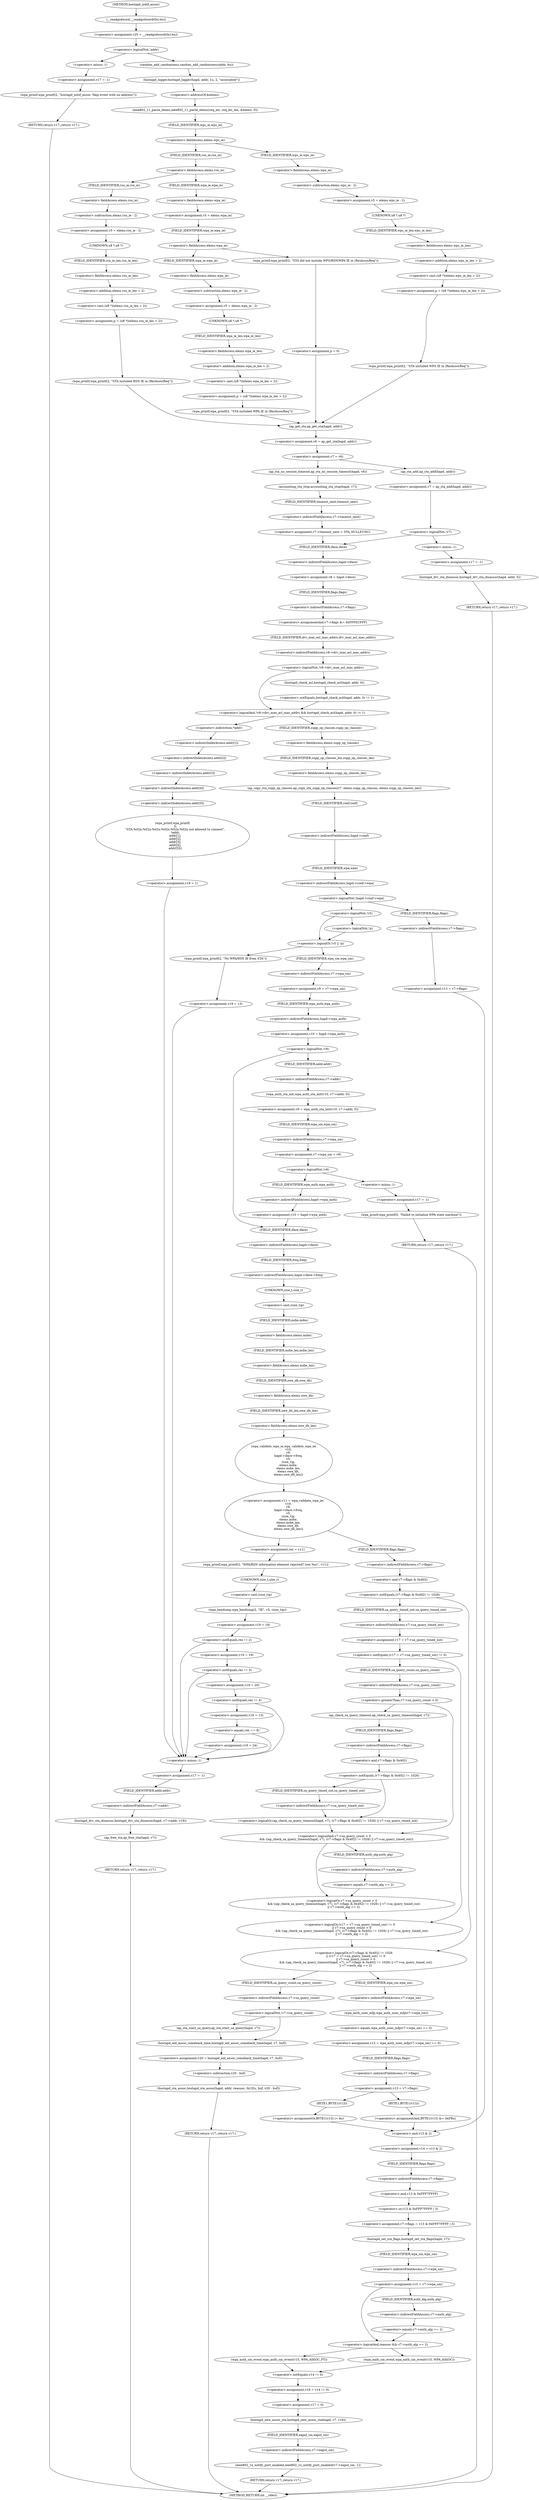 digraph hostapd_notif_assoc {  
"1000148" [label = "(<operator>.assignment,v25 = __readgsdword(0x14u))" ]
"1000150" [label = "(__readgsdword,__readgsdword(0x14u))" ]
"1000153" [label = "(<operator>.logicalNot,!addr)" ]
"1000156" [label = "(<operator>.assignment,v17 = -1)" ]
"1000158" [label = "(<operator>.minus,-1)" ]
"1000160" [label = "(wpa_printf,wpa_printf(2, \"hostapd_notif_assoc: Skip event with no address\"))" ]
"1000163" [label = "(RETURN,return v17;,return v17;)" ]
"1000165" [label = "(random_add_randomness,random_add_randomness(addr, 6u))" ]
"1000168" [label = "(hostapd_logger,hostapd_logger(hapd, addr, 1u, 2, \"associated\"))" ]
"1000174" [label = "(ieee802_11_parse_elems,ieee802_11_parse_elems(req_ies, req_ies_len, &elems, 0))" ]
"1000177" [label = "(<operator>.addressOf,&elems)" ]
"1000181" [label = "(<operator>.fieldAccess,elems.wps_ie)" ]
"1000183" [label = "(FIELD_IDENTIFIER,wps_ie,wps_ie)" ]
"1000185" [label = "(<operator>.assignment,v5 = elems.wps_ie - 2)" ]
"1000187" [label = "(<operator>.subtraction,elems.wps_ie - 2)" ]
"1000188" [label = "(<operator>.fieldAccess,elems.wps_ie)" ]
"1000190" [label = "(FIELD_IDENTIFIER,wps_ie,wps_ie)" ]
"1000192" [label = "(<operator>.assignment,p = (u8 *)(elems.wps_ie_len + 2))" ]
"1000194" [label = "(<operator>.cast,(u8 *)(elems.wps_ie_len + 2))" ]
"1000195" [label = "(UNKNOWN,u8 *,u8 *)" ]
"1000196" [label = "(<operator>.addition,elems.wps_ie_len + 2)" ]
"1000197" [label = "(<operator>.fieldAccess,elems.wps_ie_len)" ]
"1000199" [label = "(FIELD_IDENTIFIER,wps_ie_len,wps_ie_len)" ]
"1000201" [label = "(wpa_printf,wpa_printf(2, \"STA included WPS IE in (Re)AssocReq\"))" ]
"1000206" [label = "(<operator>.fieldAccess,elems.rsn_ie)" ]
"1000208" [label = "(FIELD_IDENTIFIER,rsn_ie,rsn_ie)" ]
"1000210" [label = "(<operator>.assignment,v5 = elems.rsn_ie - 2)" ]
"1000212" [label = "(<operator>.subtraction,elems.rsn_ie - 2)" ]
"1000213" [label = "(<operator>.fieldAccess,elems.rsn_ie)" ]
"1000215" [label = "(FIELD_IDENTIFIER,rsn_ie,rsn_ie)" ]
"1000217" [label = "(<operator>.assignment,p = (u8 *)(elems.rsn_ie_len + 2))" ]
"1000219" [label = "(<operator>.cast,(u8 *)(elems.rsn_ie_len + 2))" ]
"1000220" [label = "(UNKNOWN,u8 *,u8 *)" ]
"1000221" [label = "(<operator>.addition,elems.rsn_ie_len + 2)" ]
"1000222" [label = "(<operator>.fieldAccess,elems.rsn_ie_len)" ]
"1000224" [label = "(FIELD_IDENTIFIER,rsn_ie_len,rsn_ie_len)" ]
"1000226" [label = "(wpa_printf,wpa_printf(2, \"STA included RSN IE in (Re)AssocReq\"))" ]
"1000231" [label = "(<operator>.assignment,v5 = elems.wpa_ie)" ]
"1000233" [label = "(<operator>.fieldAccess,elems.wpa_ie)" ]
"1000235" [label = "(FIELD_IDENTIFIER,wpa_ie,wpa_ie)" ]
"1000237" [label = "(<operator>.fieldAccess,elems.wpa_ie)" ]
"1000239" [label = "(FIELD_IDENTIFIER,wpa_ie,wpa_ie)" ]
"1000241" [label = "(<operator>.assignment,v5 = elems.wpa_ie - 2)" ]
"1000243" [label = "(<operator>.subtraction,elems.wpa_ie - 2)" ]
"1000244" [label = "(<operator>.fieldAccess,elems.wpa_ie)" ]
"1000246" [label = "(FIELD_IDENTIFIER,wpa_ie,wpa_ie)" ]
"1000248" [label = "(<operator>.assignment,p = (u8 *)(elems.wpa_ie_len + 2))" ]
"1000250" [label = "(<operator>.cast,(u8 *)(elems.wpa_ie_len + 2))" ]
"1000251" [label = "(UNKNOWN,u8 *,u8 *)" ]
"1000252" [label = "(<operator>.addition,elems.wpa_ie_len + 2)" ]
"1000253" [label = "(<operator>.fieldAccess,elems.wpa_ie_len)" ]
"1000255" [label = "(FIELD_IDENTIFIER,wpa_ie_len,wpa_ie_len)" ]
"1000257" [label = "(wpa_printf,wpa_printf(2, \"STA included WPA IE in (Re)AssocReq\"))" ]
"1000262" [label = "(wpa_printf,wpa_printf(2, \"STA did not include WPS/RSN/WPA IE in (Re)AssocReq\"))" ]
"1000265" [label = "(<operator>.assignment,p = 0)" ]
"1000268" [label = "(<operator>.assignment,v6 = ap_get_sta(hapd, addr))" ]
"1000270" [label = "(ap_get_sta,ap_get_sta(hapd, addr))" ]
"1000273" [label = "(<operator>.assignment,v7 = v6)" ]
"1000279" [label = "(ap_sta_no_session_timeout,ap_sta_no_session_timeout(hapd, v6))" ]
"1000282" [label = "(accounting_sta_stop,accounting_sta_stop(hapd, v7))" ]
"1000285" [label = "(<operator>.assignment,v7->timeout_next = STA_NULLFUNC)" ]
"1000286" [label = "(<operator>.indirectFieldAccess,v7->timeout_next)" ]
"1000288" [label = "(FIELD_IDENTIFIER,timeout_next,timeout_next)" ]
"1000292" [label = "(<operator>.assignment,v7 = ap_sta_add(hapd, addr))" ]
"1000294" [label = "(ap_sta_add,ap_sta_add(hapd, addr))" ]
"1000298" [label = "(<operator>.logicalNot,!v7)" ]
"1000301" [label = "(<operator>.assignment,v17 = -1)" ]
"1000303" [label = "(<operator>.minus,-1)" ]
"1000305" [label = "(hostapd_drv_sta_disassoc,hostapd_drv_sta_disassoc(hapd, addr, 5))" ]
"1000309" [label = "(RETURN,return v17;,return v17;)" ]
"1000311" [label = "(<operator>.assignment,v8 = hapd->iface)" ]
"1000313" [label = "(<operator>.indirectFieldAccess,hapd->iface)" ]
"1000315" [label = "(FIELD_IDENTIFIER,iface,iface)" ]
"1000316" [label = "(<operators>.assignmentAnd,v7->flags &= 0xFFFECFFF)" ]
"1000317" [label = "(<operator>.indirectFieldAccess,v7->flags)" ]
"1000319" [label = "(FIELD_IDENTIFIER,flags,flags)" ]
"1000322" [label = "(<operator>.logicalAnd,!v8->drv_max_acl_mac_addrs && hostapd_check_acl(hapd, addr, 0) != 1)" ]
"1000323" [label = "(<operator>.logicalNot,!v8->drv_max_acl_mac_addrs)" ]
"1000324" [label = "(<operator>.indirectFieldAccess,v8->drv_max_acl_mac_addrs)" ]
"1000326" [label = "(FIELD_IDENTIFIER,drv_max_acl_mac_addrs,drv_max_acl_mac_addrs)" ]
"1000327" [label = "(<operator>.notEquals,hostapd_check_acl(hapd, addr, 0) != 1)" ]
"1000328" [label = "(hostapd_check_acl,hostapd_check_acl(hapd, addr, 0))" ]
"1000334" [label = "(wpa_printf,wpa_printf(\n      3,\n      \"STA %02x:%02x:%02x:%02x:%02x:%02x not allowed to connect\",\n      *addr,\n      addr[1],\n      addr[2],\n      addr[3],\n      addr[4],\n      addr[5]))" ]
"1000337" [label = "(<operator>.indirection,*addr)" ]
"1000339" [label = "(<operator>.indirectIndexAccess,addr[1])" ]
"1000342" [label = "(<operator>.indirectIndexAccess,addr[2])" ]
"1000345" [label = "(<operator>.indirectIndexAccess,addr[3])" ]
"1000348" [label = "(<operator>.indirectIndexAccess,addr[4])" ]
"1000351" [label = "(<operator>.indirectIndexAccess,addr[5])" ]
"1000354" [label = "(<operator>.assignment,v19 = 1)" ]
"1000358" [label = "(<operator>.assignment,v17 = -1)" ]
"1000360" [label = "(<operator>.minus,-1)" ]
"1000362" [label = "(hostapd_drv_sta_disassoc,hostapd_drv_sta_disassoc(hapd, v7->addr, v19))" ]
"1000364" [label = "(<operator>.indirectFieldAccess,v7->addr)" ]
"1000366" [label = "(FIELD_IDENTIFIER,addr,addr)" ]
"1000368" [label = "(ap_free_sta,ap_free_sta(hapd, v7))" ]
"1000371" [label = "(RETURN,return v17;,return v17;)" ]
"1000373" [label = "(ap_copy_sta_supp_op_classes,ap_copy_sta_supp_op_classes(v7, elems.supp_op_classes, elems.supp_op_classes_len))" ]
"1000375" [label = "(<operator>.fieldAccess,elems.supp_op_classes)" ]
"1000377" [label = "(FIELD_IDENTIFIER,supp_op_classes,supp_op_classes)" ]
"1000378" [label = "(<operator>.fieldAccess,elems.supp_op_classes_len)" ]
"1000380" [label = "(FIELD_IDENTIFIER,supp_op_classes_len,supp_op_classes_len)" ]
"1000382" [label = "(<operator>.logicalNot,!hapd->conf->wpa)" ]
"1000383" [label = "(<operator>.indirectFieldAccess,hapd->conf->wpa)" ]
"1000384" [label = "(<operator>.indirectFieldAccess,hapd->conf)" ]
"1000386" [label = "(FIELD_IDENTIFIER,conf,conf)" ]
"1000387" [label = "(FIELD_IDENTIFIER,wpa,wpa)" ]
"1000389" [label = "(<operator>.assignment,v13 = v7->flags)" ]
"1000391" [label = "(<operator>.indirectFieldAccess,v7->flags)" ]
"1000393" [label = "(FIELD_IDENTIFIER,flags,flags)" ]
"1000395" [label = "(<operator>.assignment,v14 = v13 & 2)" ]
"1000397" [label = "(<operator>.and,v13 & 2)" ]
"1000400" [label = "(<operator>.assignment,v7->flags = v13 & 0xFFF7FFFF | 3)" ]
"1000401" [label = "(<operator>.indirectFieldAccess,v7->flags)" ]
"1000403" [label = "(FIELD_IDENTIFIER,flags,flags)" ]
"1000404" [label = "(<operator>.or,v13 & 0xFFF7FFFF | 3)" ]
"1000405" [label = "(<operator>.and,v13 & 0xFFF7FFFF)" ]
"1000409" [label = "(hostapd_set_sta_flags,hostapd_set_sta_flags(hapd, v7))" ]
"1000412" [label = "(<operator>.assignment,v15 = v7->wpa_sm)" ]
"1000414" [label = "(<operator>.indirectFieldAccess,v7->wpa_sm)" ]
"1000416" [label = "(FIELD_IDENTIFIER,wpa_sm,wpa_sm)" ]
"1000418" [label = "(<operator>.logicalAnd,reassoc && v7->auth_alg == 2)" ]
"1000420" [label = "(<operator>.equals,v7->auth_alg == 2)" ]
"1000421" [label = "(<operator>.indirectFieldAccess,v7->auth_alg)" ]
"1000423" [label = "(FIELD_IDENTIFIER,auth_alg,auth_alg)" ]
"1000425" [label = "(wpa_auth_sm_event,wpa_auth_sm_event(v15, WPA_ASSOC_FT))" ]
"1000429" [label = "(wpa_auth_sm_event,wpa_auth_sm_event(v15, WPA_ASSOC))" ]
"1000432" [label = "(<operator>.assignment,v16 = v14 != 0)" ]
"1000434" [label = "(<operator>.notEquals,v14 != 0)" ]
"1000437" [label = "(<operator>.assignment,v17 = 0)" ]
"1000440" [label = "(hostapd_new_assoc_sta,hostapd_new_assoc_sta(hapd, v7, v16))" ]
"1000444" [label = "(ieee802_1x_notify_port_enabled,ieee802_1x_notify_port_enabled(v7->eapol_sm, 1))" ]
"1000445" [label = "(<operator>.indirectFieldAccess,v7->eapol_sm)" ]
"1000447" [label = "(FIELD_IDENTIFIER,eapol_sm,eapol_sm)" ]
"1000449" [label = "(RETURN,return v17;,return v17;)" ]
"1000452" [label = "(<operator>.logicalOr,!v5 || !p)" ]
"1000453" [label = "(<operator>.logicalNot,!v5)" ]
"1000455" [label = "(<operator>.logicalNot,!p)" ]
"1000458" [label = "(wpa_printf,wpa_printf(2, \"No WPA/RSN IE from STA\"))" ]
"1000461" [label = "(<operator>.assignment,v19 = 13)" ]
"1000465" [label = "(<operator>.assignment,v9 = v7->wpa_sm)" ]
"1000467" [label = "(<operator>.indirectFieldAccess,v7->wpa_sm)" ]
"1000469" [label = "(FIELD_IDENTIFIER,wpa_sm,wpa_sm)" ]
"1000470" [label = "(<operator>.assignment,v10 = hapd->wpa_auth)" ]
"1000472" [label = "(<operator>.indirectFieldAccess,hapd->wpa_auth)" ]
"1000474" [label = "(FIELD_IDENTIFIER,wpa_auth,wpa_auth)" ]
"1000476" [label = "(<operator>.logicalNot,!v9)" ]
"1000479" [label = "(<operator>.assignment,v9 = wpa_auth_sta_init(v10, v7->addr, 0))" ]
"1000481" [label = "(wpa_auth_sta_init,wpa_auth_sta_init(v10, v7->addr, 0))" ]
"1000483" [label = "(<operator>.indirectFieldAccess,v7->addr)" ]
"1000485" [label = "(FIELD_IDENTIFIER,addr,addr)" ]
"1000487" [label = "(<operator>.assignment,v7->wpa_sm = v9)" ]
"1000488" [label = "(<operator>.indirectFieldAccess,v7->wpa_sm)" ]
"1000490" [label = "(FIELD_IDENTIFIER,wpa_sm,wpa_sm)" ]
"1000493" [label = "(<operator>.logicalNot,!v9)" ]
"1000496" [label = "(<operator>.assignment,v17 = -1)" ]
"1000498" [label = "(<operator>.minus,-1)" ]
"1000500" [label = "(wpa_printf,wpa_printf(5, \"Failed to initialize WPA state machine\"))" ]
"1000503" [label = "(RETURN,return v17;,return v17;)" ]
"1000505" [label = "(<operator>.assignment,v10 = hapd->wpa_auth)" ]
"1000507" [label = "(<operator>.indirectFieldAccess,hapd->wpa_auth)" ]
"1000509" [label = "(FIELD_IDENTIFIER,wpa_auth,wpa_auth)" ]
"1000510" [label = "(<operator>.assignment,v11 = wpa_validate_wpa_ie(\n          v10,\n          v9,\n          hapd->iface->freq,\n          v5,\n          (size_t)p,\n          elems.mdie,\n          elems.mdie_len,\n          elems.owe_dh,\n          elems.owe_dh_len))" ]
"1000512" [label = "(wpa_validate_wpa_ie,wpa_validate_wpa_ie(\n          v10,\n          v9,\n          hapd->iface->freq,\n          v5,\n          (size_t)p,\n          elems.mdie,\n          elems.mdie_len,\n          elems.owe_dh,\n          elems.owe_dh_len))" ]
"1000515" [label = "(<operator>.indirectFieldAccess,hapd->iface->freq)" ]
"1000516" [label = "(<operator>.indirectFieldAccess,hapd->iface)" ]
"1000518" [label = "(FIELD_IDENTIFIER,iface,iface)" ]
"1000519" [label = "(FIELD_IDENTIFIER,freq,freq)" ]
"1000521" [label = "(<operator>.cast,(size_t)p)" ]
"1000522" [label = "(UNKNOWN,size_t,size_t)" ]
"1000524" [label = "(<operator>.fieldAccess,elems.mdie)" ]
"1000526" [label = "(FIELD_IDENTIFIER,mdie,mdie)" ]
"1000527" [label = "(<operator>.fieldAccess,elems.mdie_len)" ]
"1000529" [label = "(FIELD_IDENTIFIER,mdie_len,mdie_len)" ]
"1000530" [label = "(<operator>.fieldAccess,elems.owe_dh)" ]
"1000532" [label = "(FIELD_IDENTIFIER,owe_dh,owe_dh)" ]
"1000533" [label = "(<operator>.fieldAccess,elems.owe_dh_len)" ]
"1000535" [label = "(FIELD_IDENTIFIER,owe_dh_len,owe_dh_len)" ]
"1000539" [label = "(<operator>.assignment,res = v11)" ]
"1000542" [label = "(wpa_printf,wpa_printf(2, \"WPA/RSN information element rejected? (res %u)\", v11))" ]
"1000546" [label = "(wpa_hexdump,wpa_hexdump(2, \"IE\", v5, (size_t)p))" ]
"1000550" [label = "(<operator>.cast,(size_t)p)" ]
"1000551" [label = "(UNKNOWN,size_t,size_t)" ]
"1000553" [label = "(<operator>.assignment,v19 = 18)" ]
"1000557" [label = "(<operator>.notEquals,res != 2)" ]
"1000561" [label = "(<operator>.assignment,v19 = 19)" ]
"1000565" [label = "(<operator>.notEquals,res != 3)" ]
"1000569" [label = "(<operator>.assignment,v19 = 20)" ]
"1000573" [label = "(<operator>.notEquals,res != 4)" ]
"1000577" [label = "(<operator>.assignment,v19 = 13)" ]
"1000581" [label = "(<operator>.equals,res == 8)" ]
"1000584" [label = "(<operator>.assignment,v19 = 24)" ]
"1000589" [label = "(<operator>.logicalOr,(v7->flags & 0x402) != 1026\n    || (v17 = v7->sa_query_timed_out) != 0\n    || v7->sa_query_count > 0\n    && ((ap_check_sa_query_timeout(hapd, v7), (v7->flags & 0x402) != 1026) || v7->sa_query_timed_out)\n    || v7->auth_alg == 2)" ]
"1000590" [label = "(<operator>.notEquals,(v7->flags & 0x402) != 1026)" ]
"1000591" [label = "(<operator>.and,v7->flags & 0x402)" ]
"1000592" [label = "(<operator>.indirectFieldAccess,v7->flags)" ]
"1000594" [label = "(FIELD_IDENTIFIER,flags,flags)" ]
"1000597" [label = "(<operator>.logicalOr,(v17 = v7->sa_query_timed_out) != 0\n    || v7->sa_query_count > 0\n    && ((ap_check_sa_query_timeout(hapd, v7), (v7->flags & 0x402) != 1026) || v7->sa_query_timed_out)\n    || v7->auth_alg == 2)" ]
"1000598" [label = "(<operator>.notEquals,(v17 = v7->sa_query_timed_out) != 0)" ]
"1000599" [label = "(<operator>.assignment,v17 = v7->sa_query_timed_out)" ]
"1000601" [label = "(<operator>.indirectFieldAccess,v7->sa_query_timed_out)" ]
"1000603" [label = "(FIELD_IDENTIFIER,sa_query_timed_out,sa_query_timed_out)" ]
"1000605" [label = "(<operator>.logicalOr,v7->sa_query_count > 0\n    && ((ap_check_sa_query_timeout(hapd, v7), (v7->flags & 0x402) != 1026) || v7->sa_query_timed_out)\n    || v7->auth_alg == 2)" ]
"1000606" [label = "(<operator>.logicalAnd,v7->sa_query_count > 0\n    && ((ap_check_sa_query_timeout(hapd, v7), (v7->flags & 0x402) != 1026) || v7->sa_query_timed_out))" ]
"1000607" [label = "(<operator>.greaterThan,v7->sa_query_count > 0)" ]
"1000608" [label = "(<operator>.indirectFieldAccess,v7->sa_query_count)" ]
"1000610" [label = "(FIELD_IDENTIFIER,sa_query_count,sa_query_count)" ]
"1000612" [label = "(<operator>.logicalOr,(ap_check_sa_query_timeout(hapd, v7), (v7->flags & 0x402) != 1026) || v7->sa_query_timed_out)" ]
"1000614" [label = "(ap_check_sa_query_timeout,ap_check_sa_query_timeout(hapd, v7))" ]
"1000617" [label = "(<operator>.notEquals,(v7->flags & 0x402) != 1026)" ]
"1000618" [label = "(<operator>.and,v7->flags & 0x402)" ]
"1000619" [label = "(<operator>.indirectFieldAccess,v7->flags)" ]
"1000621" [label = "(FIELD_IDENTIFIER,flags,flags)" ]
"1000624" [label = "(<operator>.indirectFieldAccess,v7->sa_query_timed_out)" ]
"1000626" [label = "(FIELD_IDENTIFIER,sa_query_timed_out,sa_query_timed_out)" ]
"1000627" [label = "(<operator>.equals,v7->auth_alg == 2)" ]
"1000628" [label = "(<operator>.indirectFieldAccess,v7->auth_alg)" ]
"1000630" [label = "(FIELD_IDENTIFIER,auth_alg,auth_alg)" ]
"1000633" [label = "(<operator>.assignment,v12 = wpa_auth_uses_mfp(v7->wpa_sm) == 0)" ]
"1000635" [label = "(<operator>.equals,wpa_auth_uses_mfp(v7->wpa_sm) == 0)" ]
"1000636" [label = "(wpa_auth_uses_mfp,wpa_auth_uses_mfp(v7->wpa_sm))" ]
"1000637" [label = "(<operator>.indirectFieldAccess,v7->wpa_sm)" ]
"1000639" [label = "(FIELD_IDENTIFIER,wpa_sm,wpa_sm)" ]
"1000641" [label = "(<operator>.assignment,v13 = v7->flags)" ]
"1000643" [label = "(<operator>.indirectFieldAccess,v7->flags)" ]
"1000645" [label = "(FIELD_IDENTIFIER,flags,flags)" ]
"1000648" [label = "(<operators>.assignmentAnd,BYTE1(v13) &= 0xFBu)" ]
"1000649" [label = "(BYTE1,BYTE1(v13))" ]
"1000653" [label = "(<operators>.assignmentOr,BYTE1(v13) |= 4u)" ]
"1000654" [label = "(BYTE1,BYTE1(v13))" ]
"1000659" [label = "(<operator>.logicalNot,!v7->sa_query_count)" ]
"1000660" [label = "(<operator>.indirectFieldAccess,v7->sa_query_count)" ]
"1000662" [label = "(FIELD_IDENTIFIER,sa_query_count,sa_query_count)" ]
"1000663" [label = "(ap_sta_start_sa_query,ap_sta_start_sa_query(hapd, v7))" ]
"1000666" [label = "(<operator>.assignment,v20 = hostapd_eid_assoc_comeback_time(hapd, v7, buf))" ]
"1000668" [label = "(hostapd_eid_assoc_comeback_time,hostapd_eid_assoc_comeback_time(hapd, v7, buf))" ]
"1000672" [label = "(hostapd_sta_assoc,hostapd_sta_assoc(hapd, addr, reassoc, 0x1Eu, buf, v20 - buf))" ]
"1000678" [label = "(<operator>.subtraction,v20 - buf)" ]
"1000681" [label = "(RETURN,return v17;,return v17;)" ]
"1000121" [label = "(METHOD,hostapd_notif_assoc)" ]
"1000683" [label = "(METHOD_RETURN,int __cdecl)" ]
  "1000148" -> "1000153" 
  "1000150" -> "1000148" 
  "1000153" -> "1000158" 
  "1000153" -> "1000165" 
  "1000156" -> "1000160" 
  "1000158" -> "1000156" 
  "1000160" -> "1000163" 
  "1000163" -> "1000683" 
  "1000165" -> "1000168" 
  "1000168" -> "1000177" 
  "1000174" -> "1000183" 
  "1000177" -> "1000174" 
  "1000181" -> "1000190" 
  "1000181" -> "1000208" 
  "1000183" -> "1000181" 
  "1000185" -> "1000195" 
  "1000187" -> "1000185" 
  "1000188" -> "1000187" 
  "1000190" -> "1000188" 
  "1000192" -> "1000201" 
  "1000194" -> "1000192" 
  "1000195" -> "1000199" 
  "1000196" -> "1000194" 
  "1000197" -> "1000196" 
  "1000199" -> "1000197" 
  "1000201" -> "1000270" 
  "1000206" -> "1000215" 
  "1000206" -> "1000235" 
  "1000208" -> "1000206" 
  "1000210" -> "1000220" 
  "1000212" -> "1000210" 
  "1000213" -> "1000212" 
  "1000215" -> "1000213" 
  "1000217" -> "1000226" 
  "1000219" -> "1000217" 
  "1000220" -> "1000224" 
  "1000221" -> "1000219" 
  "1000222" -> "1000221" 
  "1000224" -> "1000222" 
  "1000226" -> "1000270" 
  "1000231" -> "1000239" 
  "1000233" -> "1000231" 
  "1000235" -> "1000233" 
  "1000237" -> "1000246" 
  "1000237" -> "1000262" 
  "1000239" -> "1000237" 
  "1000241" -> "1000251" 
  "1000243" -> "1000241" 
  "1000244" -> "1000243" 
  "1000246" -> "1000244" 
  "1000248" -> "1000257" 
  "1000250" -> "1000248" 
  "1000251" -> "1000255" 
  "1000252" -> "1000250" 
  "1000253" -> "1000252" 
  "1000255" -> "1000253" 
  "1000257" -> "1000270" 
  "1000262" -> "1000265" 
  "1000265" -> "1000270" 
  "1000268" -> "1000273" 
  "1000270" -> "1000268" 
  "1000273" -> "1000279" 
  "1000273" -> "1000294" 
  "1000279" -> "1000282" 
  "1000282" -> "1000288" 
  "1000285" -> "1000315" 
  "1000286" -> "1000285" 
  "1000288" -> "1000286" 
  "1000292" -> "1000298" 
  "1000294" -> "1000292" 
  "1000298" -> "1000303" 
  "1000298" -> "1000315" 
  "1000301" -> "1000305" 
  "1000303" -> "1000301" 
  "1000305" -> "1000309" 
  "1000309" -> "1000683" 
  "1000311" -> "1000319" 
  "1000313" -> "1000311" 
  "1000315" -> "1000313" 
  "1000316" -> "1000326" 
  "1000317" -> "1000316" 
  "1000319" -> "1000317" 
  "1000322" -> "1000337" 
  "1000322" -> "1000377" 
  "1000323" -> "1000322" 
  "1000323" -> "1000328" 
  "1000324" -> "1000323" 
  "1000326" -> "1000324" 
  "1000327" -> "1000322" 
  "1000328" -> "1000327" 
  "1000334" -> "1000354" 
  "1000337" -> "1000339" 
  "1000339" -> "1000342" 
  "1000342" -> "1000345" 
  "1000345" -> "1000348" 
  "1000348" -> "1000351" 
  "1000351" -> "1000334" 
  "1000354" -> "1000360" 
  "1000358" -> "1000366" 
  "1000360" -> "1000358" 
  "1000362" -> "1000368" 
  "1000364" -> "1000362" 
  "1000366" -> "1000364" 
  "1000368" -> "1000371" 
  "1000371" -> "1000683" 
  "1000373" -> "1000386" 
  "1000375" -> "1000380" 
  "1000377" -> "1000375" 
  "1000378" -> "1000373" 
  "1000380" -> "1000378" 
  "1000382" -> "1000393" 
  "1000382" -> "1000453" 
  "1000383" -> "1000382" 
  "1000384" -> "1000387" 
  "1000386" -> "1000384" 
  "1000387" -> "1000383" 
  "1000389" -> "1000397" 
  "1000391" -> "1000389" 
  "1000393" -> "1000391" 
  "1000395" -> "1000403" 
  "1000397" -> "1000395" 
  "1000400" -> "1000409" 
  "1000401" -> "1000405" 
  "1000403" -> "1000401" 
  "1000404" -> "1000400" 
  "1000405" -> "1000404" 
  "1000409" -> "1000416" 
  "1000412" -> "1000418" 
  "1000412" -> "1000423" 
  "1000414" -> "1000412" 
  "1000416" -> "1000414" 
  "1000418" -> "1000425" 
  "1000418" -> "1000429" 
  "1000420" -> "1000418" 
  "1000421" -> "1000420" 
  "1000423" -> "1000421" 
  "1000425" -> "1000434" 
  "1000429" -> "1000434" 
  "1000432" -> "1000437" 
  "1000434" -> "1000432" 
  "1000437" -> "1000440" 
  "1000440" -> "1000447" 
  "1000444" -> "1000449" 
  "1000445" -> "1000444" 
  "1000447" -> "1000445" 
  "1000449" -> "1000683" 
  "1000452" -> "1000458" 
  "1000452" -> "1000469" 
  "1000453" -> "1000452" 
  "1000453" -> "1000455" 
  "1000455" -> "1000452" 
  "1000458" -> "1000461" 
  "1000461" -> "1000360" 
  "1000465" -> "1000474" 
  "1000467" -> "1000465" 
  "1000469" -> "1000467" 
  "1000470" -> "1000476" 
  "1000472" -> "1000470" 
  "1000474" -> "1000472" 
  "1000476" -> "1000485" 
  "1000476" -> "1000518" 
  "1000479" -> "1000490" 
  "1000481" -> "1000479" 
  "1000483" -> "1000481" 
  "1000485" -> "1000483" 
  "1000487" -> "1000493" 
  "1000488" -> "1000487" 
  "1000490" -> "1000488" 
  "1000493" -> "1000498" 
  "1000493" -> "1000509" 
  "1000496" -> "1000500" 
  "1000498" -> "1000496" 
  "1000500" -> "1000503" 
  "1000503" -> "1000683" 
  "1000505" -> "1000518" 
  "1000507" -> "1000505" 
  "1000509" -> "1000507" 
  "1000510" -> "1000539" 
  "1000510" -> "1000594" 
  "1000512" -> "1000510" 
  "1000515" -> "1000522" 
  "1000516" -> "1000519" 
  "1000518" -> "1000516" 
  "1000519" -> "1000515" 
  "1000521" -> "1000526" 
  "1000522" -> "1000521" 
  "1000524" -> "1000529" 
  "1000526" -> "1000524" 
  "1000527" -> "1000532" 
  "1000529" -> "1000527" 
  "1000530" -> "1000535" 
  "1000532" -> "1000530" 
  "1000533" -> "1000512" 
  "1000535" -> "1000533" 
  "1000539" -> "1000542" 
  "1000542" -> "1000551" 
  "1000546" -> "1000553" 
  "1000550" -> "1000546" 
  "1000551" -> "1000550" 
  "1000553" -> "1000557" 
  "1000557" -> "1000561" 
  "1000557" -> "1000360" 
  "1000561" -> "1000565" 
  "1000565" -> "1000569" 
  "1000565" -> "1000360" 
  "1000569" -> "1000573" 
  "1000573" -> "1000577" 
  "1000573" -> "1000360" 
  "1000577" -> "1000581" 
  "1000581" -> "1000584" 
  "1000581" -> "1000360" 
  "1000584" -> "1000360" 
  "1000589" -> "1000639" 
  "1000589" -> "1000662" 
  "1000590" -> "1000589" 
  "1000590" -> "1000603" 
  "1000591" -> "1000590" 
  "1000592" -> "1000591" 
  "1000594" -> "1000592" 
  "1000597" -> "1000589" 
  "1000598" -> "1000597" 
  "1000598" -> "1000610" 
  "1000599" -> "1000598" 
  "1000601" -> "1000599" 
  "1000603" -> "1000601" 
  "1000605" -> "1000597" 
  "1000606" -> "1000605" 
  "1000606" -> "1000630" 
  "1000607" -> "1000606" 
  "1000607" -> "1000614" 
  "1000608" -> "1000607" 
  "1000610" -> "1000608" 
  "1000612" -> "1000606" 
  "1000614" -> "1000621" 
  "1000617" -> "1000612" 
  "1000617" -> "1000626" 
  "1000618" -> "1000617" 
  "1000619" -> "1000618" 
  "1000621" -> "1000619" 
  "1000624" -> "1000612" 
  "1000626" -> "1000624" 
  "1000627" -> "1000605" 
  "1000628" -> "1000627" 
  "1000630" -> "1000628" 
  "1000633" -> "1000645" 
  "1000635" -> "1000633" 
  "1000636" -> "1000635" 
  "1000637" -> "1000636" 
  "1000639" -> "1000637" 
  "1000641" -> "1000649" 
  "1000641" -> "1000654" 
  "1000643" -> "1000641" 
  "1000645" -> "1000643" 
  "1000648" -> "1000397" 
  "1000649" -> "1000648" 
  "1000653" -> "1000397" 
  "1000654" -> "1000653" 
  "1000659" -> "1000663" 
  "1000659" -> "1000668" 
  "1000660" -> "1000659" 
  "1000662" -> "1000660" 
  "1000663" -> "1000668" 
  "1000666" -> "1000678" 
  "1000668" -> "1000666" 
  "1000672" -> "1000681" 
  "1000678" -> "1000672" 
  "1000681" -> "1000683" 
  "1000121" -> "1000150" 
}
